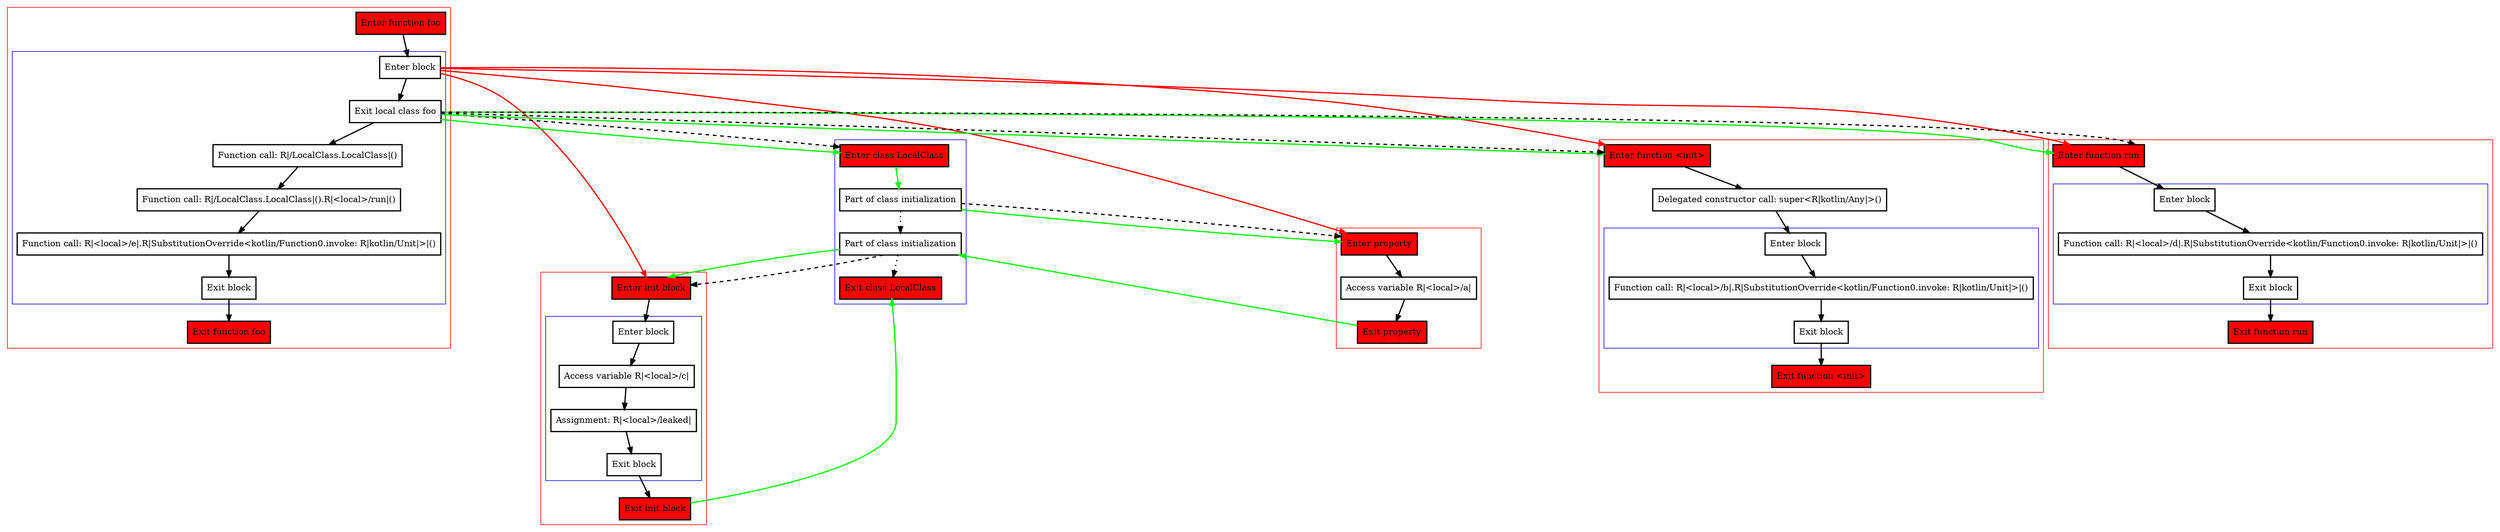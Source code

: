 digraph inLocalClass_kt {
    graph [nodesep=3]
    node [shape=box penwidth=2]
    edge [penwidth=2]

    subgraph cluster_0 {
        color=red
        0 [label="Enter function foo" style="filled" fillcolor=red];
        subgraph cluster_1 {
            color=blue
            1 [label="Enter block"];
            2 [label="Exit local class foo"];
            3 [label="Function call: R|/LocalClass.LocalClass|()"];
            4 [label="Function call: R|/LocalClass.LocalClass|().R|<local>/run|()"];
            5 [label="Function call: R|<local>/e|.R|SubstitutionOverride<kotlin/Function0.invoke: R|kotlin/Unit|>|()"];
            6 [label="Exit block"];
        }
        7 [label="Exit function foo" style="filled" fillcolor=red];
    }
    subgraph cluster_2 {
        color=blue
        8 [label="Enter class LocalClass" style="filled" fillcolor=red];
        9 [label="Part of class initialization"];
        10 [label="Part of class initialization"];
        11 [label="Exit class LocalClass" style="filled" fillcolor=red];
    }
    0 -> {1};
    1 -> {2};
    1 -> {12 15 21 27} [color=red];
    2 -> {3};
    2 -> {15 27 8} [color=green];
    2 -> {15 27 8} [style=dashed];
    3 -> {4};
    4 -> {5};
    5 -> {6};
    6 -> {7};
    8 -> {9} [color=green];
    9 -> {10} [style=dotted];
    9 -> {12} [color=green];
    9 -> {12} [style=dashed];
    10 -> {11} [style=dotted];
    10 -> {21} [color=green];
    10 -> {21} [style=dashed];

    subgraph cluster_3 {
        color=red
        12 [label="Enter property" style="filled" fillcolor=red];
        13 [label="Access variable R|<local>/a|"];
        14 [label="Exit property" style="filled" fillcolor=red];
    }
    12 -> {13};
    13 -> {14};
    14 -> {10} [color=green];

    subgraph cluster_4 {
        color=red
        15 [label="Enter function <init>" style="filled" fillcolor=red];
        16 [label="Delegated constructor call: super<R|kotlin/Any|>()"];
        subgraph cluster_5 {
            color=blue
            17 [label="Enter block"];
            18 [label="Function call: R|<local>/b|.R|SubstitutionOverride<kotlin/Function0.invoke: R|kotlin/Unit|>|()"];
            19 [label="Exit block"];
        }
        20 [label="Exit function <init>" style="filled" fillcolor=red];
    }
    15 -> {16};
    16 -> {17};
    17 -> {18};
    18 -> {19};
    19 -> {20};

    subgraph cluster_6 {
        color=red
        21 [label="Enter init block" style="filled" fillcolor=red];
        subgraph cluster_7 {
            color=blue
            22 [label="Enter block"];
            23 [label="Access variable R|<local>/c|"];
            24 [label="Assignment: R|<local>/leaked|"];
            25 [label="Exit block"];
        }
        26 [label="Exit init block" style="filled" fillcolor=red];
    }
    21 -> {22};
    22 -> {23};
    23 -> {24};
    24 -> {25};
    25 -> {26};
    26 -> {11} [color=green];

    subgraph cluster_8 {
        color=red
        27 [label="Enter function run" style="filled" fillcolor=red];
        subgraph cluster_9 {
            color=blue
            28 [label="Enter block"];
            29 [label="Function call: R|<local>/d|.R|SubstitutionOverride<kotlin/Function0.invoke: R|kotlin/Unit|>|()"];
            30 [label="Exit block"];
        }
        31 [label="Exit function run" style="filled" fillcolor=red];
    }
    27 -> {28};
    28 -> {29};
    29 -> {30};
    30 -> {31};

}
